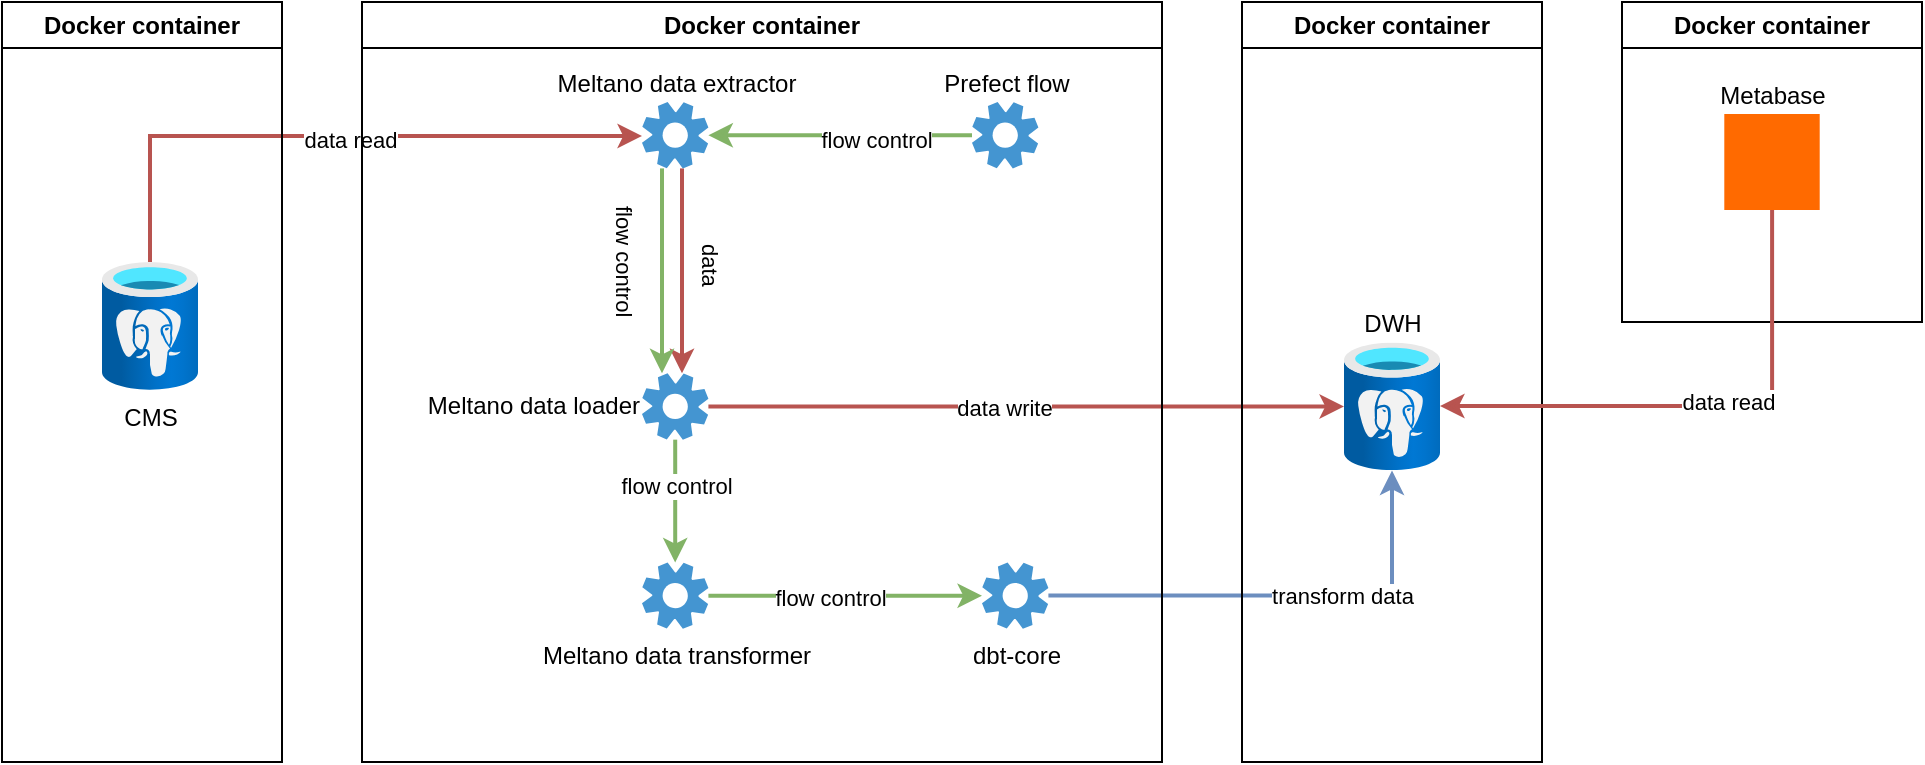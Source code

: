 <mxfile version="26.1.1">
  <diagram name="Page-1" id="qiFr6YRRUW-vIKiifzZw">
    <mxGraphModel dx="1787" dy="529" grid="1" gridSize="10" guides="1" tooltips="1" connect="1" arrows="1" fold="1" page="1" pageScale="1" pageWidth="850" pageHeight="1100" math="0" shadow="0">
      <root>
        <mxCell id="0" />
        <mxCell id="1" parent="0" />
        <mxCell id="GsmYgXvDdKW-WxntA-Je-4" style="edgeStyle=orthogonalEdgeStyle;rounded=0;orthogonalLoop=1;jettySize=auto;html=1;fillColor=#f8cecc;strokeColor=#b85450;strokeWidth=2;" edge="1" parent="1" source="GsmYgXvDdKW-WxntA-Je-1" target="GsmYgXvDdKW-WxntA-Je-3">
          <mxGeometry relative="1" as="geometry">
            <Array as="points">
              <mxPoint x="14" y="87" />
            </Array>
          </mxGeometry>
        </mxCell>
        <mxCell id="GsmYgXvDdKW-WxntA-Je-8" value="data read" style="edgeLabel;html=1;align=center;verticalAlign=middle;resizable=0;points=[];" vertex="1" connectable="0" parent="GsmYgXvDdKW-WxntA-Je-4">
          <mxGeometry x="0.054" y="-2" relative="1" as="geometry">
            <mxPoint as="offset" />
          </mxGeometry>
        </mxCell>
        <mxCell id="GsmYgXvDdKW-WxntA-Je-1" value="CMS" style="image;aspect=fixed;html=1;points=[];align=center;fontSize=12;image=img/lib/azure2/databases/Azure_Database_PostgreSQL_Server.svg;" vertex="1" parent="1">
          <mxGeometry x="-10" y="150" width="48" height="64" as="geometry" />
        </mxCell>
        <mxCell id="GsmYgXvDdKW-WxntA-Je-6" style="edgeStyle=orthogonalEdgeStyle;rounded=0;orthogonalLoop=1;jettySize=auto;html=1;fillColor=#f8cecc;strokeColor=#b85450;labelPosition=right;verticalLabelPosition=middle;align=left;verticalAlign=middle;strokeWidth=2;" edge="1" parent="1" source="GsmYgXvDdKW-WxntA-Je-3" target="GsmYgXvDdKW-WxntA-Je-5">
          <mxGeometry relative="1" as="geometry">
            <Array as="points">
              <mxPoint x="280" y="130" />
              <mxPoint x="280" y="130" />
            </Array>
          </mxGeometry>
        </mxCell>
        <mxCell id="GsmYgXvDdKW-WxntA-Je-14" value="data" style="edgeLabel;html=1;align=center;verticalAlign=middle;resizable=0;points=[];textDirection=vertical-lr;" vertex="1" connectable="0" parent="GsmYgXvDdKW-WxntA-Je-6">
          <mxGeometry x="-0.068" relative="1" as="geometry">
            <mxPoint x="13" as="offset" />
          </mxGeometry>
        </mxCell>
        <mxCell id="GsmYgXvDdKW-WxntA-Je-13" style="edgeStyle=orthogonalEdgeStyle;rounded=0;orthogonalLoop=1;jettySize=auto;html=1;labelPosition=left;verticalLabelPosition=middle;align=right;verticalAlign=middle;fillColor=#d5e8d4;strokeColor=#82b366;strokeWidth=2;textDirection=vertical-rl;" edge="1" parent="1" source="GsmYgXvDdKW-WxntA-Je-3" target="GsmYgXvDdKW-WxntA-Je-5">
          <mxGeometry relative="1" as="geometry">
            <Array as="points">
              <mxPoint x="270" y="140" />
              <mxPoint x="270" y="140" />
            </Array>
          </mxGeometry>
        </mxCell>
        <mxCell id="GsmYgXvDdKW-WxntA-Je-15" value="flow control" style="edgeLabel;html=1;align=center;verticalAlign=middle;resizable=0;points=[];textDirection=vertical-rl;" vertex="1" connectable="0" parent="GsmYgXvDdKW-WxntA-Je-13">
          <mxGeometry x="-0.055" relative="1" as="geometry">
            <mxPoint x="-20" y="-3" as="offset" />
          </mxGeometry>
        </mxCell>
        <mxCell id="GsmYgXvDdKW-WxntA-Je-3" value="Meltano data extractor" style="shadow=0;dashed=0;html=1;strokeColor=none;fillColor=#4495D1;labelPosition=center;verticalLabelPosition=top;verticalAlign=bottom;align=center;outlineConnect=0;shape=mxgraph.veeam.2d.service;" vertex="1" parent="1">
          <mxGeometry x="260" y="70" width="33.2" height="33.2" as="geometry" />
        </mxCell>
        <mxCell id="GsmYgXvDdKW-WxntA-Je-7" style="edgeStyle=orthogonalEdgeStyle;rounded=0;orthogonalLoop=1;jettySize=auto;html=1;fillColor=#f8cecc;strokeColor=#b85450;strokeWidth=2;" edge="1" parent="1" source="GsmYgXvDdKW-WxntA-Je-5" target="GsmYgXvDdKW-WxntA-Je-2">
          <mxGeometry relative="1" as="geometry" />
        </mxCell>
        <mxCell id="GsmYgXvDdKW-WxntA-Je-9" value="data write" style="edgeLabel;html=1;align=center;verticalAlign=middle;resizable=0;points=[];" vertex="1" connectable="0" parent="GsmYgXvDdKW-WxntA-Je-7">
          <mxGeometry x="-0.07" y="-1" relative="1" as="geometry">
            <mxPoint as="offset" />
          </mxGeometry>
        </mxCell>
        <mxCell id="GsmYgXvDdKW-WxntA-Je-12" style="edgeStyle=orthogonalEdgeStyle;rounded=0;orthogonalLoop=1;jettySize=auto;html=1;fillColor=#d5e8d4;strokeColor=#82b366;strokeWidth=2;" edge="1" parent="1" source="GsmYgXvDdKW-WxntA-Je-5" target="GsmYgXvDdKW-WxntA-Je-10">
          <mxGeometry relative="1" as="geometry" />
        </mxCell>
        <mxCell id="GsmYgXvDdKW-WxntA-Je-16" value="flow control" style="edgeLabel;html=1;align=center;verticalAlign=middle;resizable=0;points=[];" vertex="1" connectable="0" parent="GsmYgXvDdKW-WxntA-Je-12">
          <mxGeometry x="-0.265" relative="1" as="geometry">
            <mxPoint as="offset" />
          </mxGeometry>
        </mxCell>
        <mxCell id="GsmYgXvDdKW-WxntA-Je-5" value="Meltano data loader" style="shadow=0;dashed=0;html=1;strokeColor=none;fillColor=#4495D1;labelPosition=left;verticalLabelPosition=middle;verticalAlign=middle;align=right;outlineConnect=0;shape=mxgraph.veeam.2d.service;" vertex="1" parent="1">
          <mxGeometry x="260" y="205.63" width="33.2" height="33.2" as="geometry" />
        </mxCell>
        <mxCell id="GsmYgXvDdKW-WxntA-Je-17" style="edgeStyle=orthogonalEdgeStyle;rounded=0;orthogonalLoop=1;jettySize=auto;html=1;fillColor=#d5e8d4;strokeColor=#82b366;strokeWidth=2;" edge="1" parent="1" source="GsmYgXvDdKW-WxntA-Je-10" target="GsmYgXvDdKW-WxntA-Je-11">
          <mxGeometry relative="1" as="geometry" />
        </mxCell>
        <mxCell id="GsmYgXvDdKW-WxntA-Je-18" value="flow control" style="edgeLabel;html=1;align=center;verticalAlign=middle;resizable=0;points=[];" vertex="1" connectable="0" parent="GsmYgXvDdKW-WxntA-Je-17">
          <mxGeometry x="-0.118" y="-1" relative="1" as="geometry">
            <mxPoint as="offset" />
          </mxGeometry>
        </mxCell>
        <mxCell id="GsmYgXvDdKW-WxntA-Je-10" value="&lt;div&gt;Meltano data transformer&lt;/div&gt;" style="shadow=0;dashed=0;html=1;strokeColor=none;fillColor=#4495D1;labelPosition=center;verticalLabelPosition=bottom;verticalAlign=top;align=center;outlineConnect=0;shape=mxgraph.veeam.2d.service;" vertex="1" parent="1">
          <mxGeometry x="260" y="300.23" width="33.2" height="33.2" as="geometry" />
        </mxCell>
        <mxCell id="GsmYgXvDdKW-WxntA-Je-19" style="edgeStyle=orthogonalEdgeStyle;rounded=0;orthogonalLoop=1;jettySize=auto;html=1;fillColor=#dae8fc;strokeColor=#6c8ebf;strokeWidth=2;" edge="1" parent="1" source="GsmYgXvDdKW-WxntA-Je-11" target="GsmYgXvDdKW-WxntA-Je-2">
          <mxGeometry relative="1" as="geometry" />
        </mxCell>
        <mxCell id="GsmYgXvDdKW-WxntA-Je-20" value="transform data" style="edgeLabel;html=1;align=center;verticalAlign=middle;resizable=0;points=[];" vertex="1" connectable="0" parent="GsmYgXvDdKW-WxntA-Je-19">
          <mxGeometry x="0.094" y="-1" relative="1" as="geometry">
            <mxPoint x="19" y="-1" as="offset" />
          </mxGeometry>
        </mxCell>
        <mxCell id="GsmYgXvDdKW-WxntA-Je-11" value="dbt-core" style="shadow=0;dashed=0;html=1;strokeColor=none;fillColor=#4495D1;labelPosition=center;verticalLabelPosition=bottom;verticalAlign=top;align=center;outlineConnect=0;shape=mxgraph.veeam.2d.service;" vertex="1" parent="1">
          <mxGeometry x="430" y="300.23" width="33.2" height="33.2" as="geometry" />
        </mxCell>
        <mxCell id="GsmYgXvDdKW-WxntA-Je-21" value="Docker container" style="swimlane;whiteSpace=wrap;html=1;" vertex="1" parent="1">
          <mxGeometry x="750" y="20" width="150" height="160" as="geometry" />
        </mxCell>
        <mxCell id="GsmYgXvDdKW-WxntA-Je-26" value="Metabase" style="points=[];aspect=fixed;html=1;align=center;shadow=0;dashed=0;fillColor=#FF6A00;strokeColor=none;shape=mxgraph.alibaba_cloud.quickbi;labelPosition=center;verticalLabelPosition=top;verticalAlign=bottom;" vertex="1" parent="GsmYgXvDdKW-WxntA-Je-21">
          <mxGeometry x="51.15" y="56" width="47.7" height="48" as="geometry" />
        </mxCell>
        <mxCell id="GsmYgXvDdKW-WxntA-Je-23" value="Docker container" style="swimlane;whiteSpace=wrap;html=1;" vertex="1" parent="1">
          <mxGeometry x="-60" y="20" width="140" height="380" as="geometry" />
        </mxCell>
        <mxCell id="GsmYgXvDdKW-WxntA-Je-24" value="Docker container" style="swimlane;whiteSpace=wrap;html=1;" vertex="1" parent="1">
          <mxGeometry x="120" y="20" width="400" height="380" as="geometry" />
        </mxCell>
        <mxCell id="GsmYgXvDdKW-WxntA-Je-29" value="Prefect flow" style="shadow=0;dashed=0;html=1;strokeColor=none;fillColor=#4495D1;labelPosition=center;verticalLabelPosition=top;verticalAlign=bottom;align=center;outlineConnect=0;shape=mxgraph.veeam.2d.service;" vertex="1" parent="GsmYgXvDdKW-WxntA-Je-24">
          <mxGeometry x="305" y="50" width="33.2" height="33.2" as="geometry" />
        </mxCell>
        <mxCell id="GsmYgXvDdKW-WxntA-Je-25" value="Docker container" style="swimlane;whiteSpace=wrap;html=1;" vertex="1" parent="1">
          <mxGeometry x="560" y="20" width="150" height="380" as="geometry" />
        </mxCell>
        <mxCell id="GsmYgXvDdKW-WxntA-Je-2" value="DWH" style="image;aspect=fixed;html=1;points=[];align=center;fontSize=12;image=img/lib/azure2/databases/Azure_Database_PostgreSQL_Server.svg;labelPosition=center;verticalLabelPosition=top;verticalAlign=bottom;" vertex="1" parent="GsmYgXvDdKW-WxntA-Je-25">
          <mxGeometry x="51" y="170.23" width="48" height="64" as="geometry" />
        </mxCell>
        <mxCell id="GsmYgXvDdKW-WxntA-Je-27" style="edgeStyle=orthogonalEdgeStyle;rounded=0;orthogonalLoop=1;jettySize=auto;html=1;strokeWidth=2;fillColor=#f8cecc;strokeColor=#b85450;" edge="1" parent="1" source="GsmYgXvDdKW-WxntA-Je-26" target="GsmYgXvDdKW-WxntA-Je-2">
          <mxGeometry relative="1" as="geometry">
            <Array as="points">
              <mxPoint x="825" y="222" />
            </Array>
          </mxGeometry>
        </mxCell>
        <mxCell id="GsmYgXvDdKW-WxntA-Je-28" value="data read" style="edgeLabel;html=1;align=center;verticalAlign=middle;resizable=0;points=[];" vertex="1" connectable="0" parent="GsmYgXvDdKW-WxntA-Je-27">
          <mxGeometry x="-0.089" y="-2" relative="1" as="geometry">
            <mxPoint as="offset" />
          </mxGeometry>
        </mxCell>
        <mxCell id="GsmYgXvDdKW-WxntA-Je-30" style="edgeStyle=orthogonalEdgeStyle;rounded=0;orthogonalLoop=1;jettySize=auto;html=1;strokeWidth=2;fillColor=#d5e8d4;strokeColor=#82b366;" edge="1" parent="1" source="GsmYgXvDdKW-WxntA-Je-29" target="GsmYgXvDdKW-WxntA-Je-3">
          <mxGeometry relative="1" as="geometry" />
        </mxCell>
        <mxCell id="GsmYgXvDdKW-WxntA-Je-31" value="flow control" style="edgeLabel;html=1;align=center;verticalAlign=middle;resizable=0;points=[];" vertex="1" connectable="0" parent="GsmYgXvDdKW-WxntA-Je-30">
          <mxGeometry x="-0.262" y="2" relative="1" as="geometry">
            <mxPoint as="offset" />
          </mxGeometry>
        </mxCell>
      </root>
    </mxGraphModel>
  </diagram>
</mxfile>
